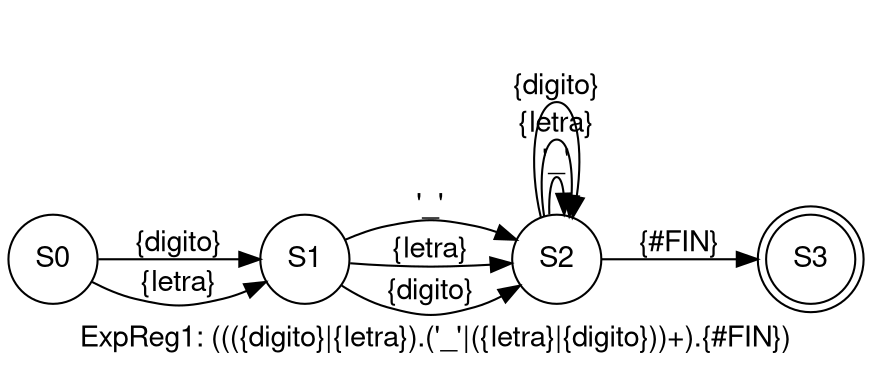 digraph finite_state_machine {
	fontname="Helvetica,Arial,sans-serif"
       label="ExpReg1: ((({digito}|{letra}).('_'|({letra}|{digito}))+).{#FIN})"	node [fontname="Helvetica,Arial,sans-serif"]
	edge [fontname="Helvetica,Arial,sans-serif"]
	rankdir=LR;
	size="8,5";
       node [shape = doublecircle]; S3;
	node [shape = circle];S0 -> S1 [label = "{digito}"];
S0 -> S1 [label = "{letra}"];
S1 -> S2 [label = "'_'"];
S1 -> S2 [label = "{letra}"];
S1 -> S2 [label = "{digito}"];
S2 -> S2 [label = "'_'"];
S2 -> S2 [label = "{letra}"];
S2 -> S2 [label = "{digito}"];
S2 -> S3 [label = "{#FIN}"];
}